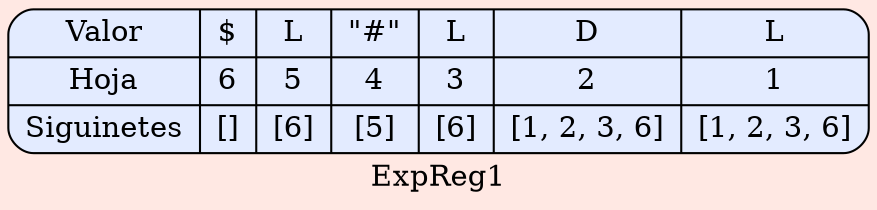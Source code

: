 digraph structs { 
  bgcolor = "#FFE8E3"   
 node [shape=Mrecord fillcolor="#E3EBFF" style =filled];
label ="ExpReg1"
struct1 [label=" { Valor | Hoja| Siguinetes } | 
{ $| 6 | []}|
{ L| 5 | [6]}|
{ \"#\"| 4 | [5]}|
{ L| 3 | [6]}|
{ D| 2 | [1, 2, 3, 6]}|
{ L| 1 | [1, 2, 3, 6]}
"];
 }